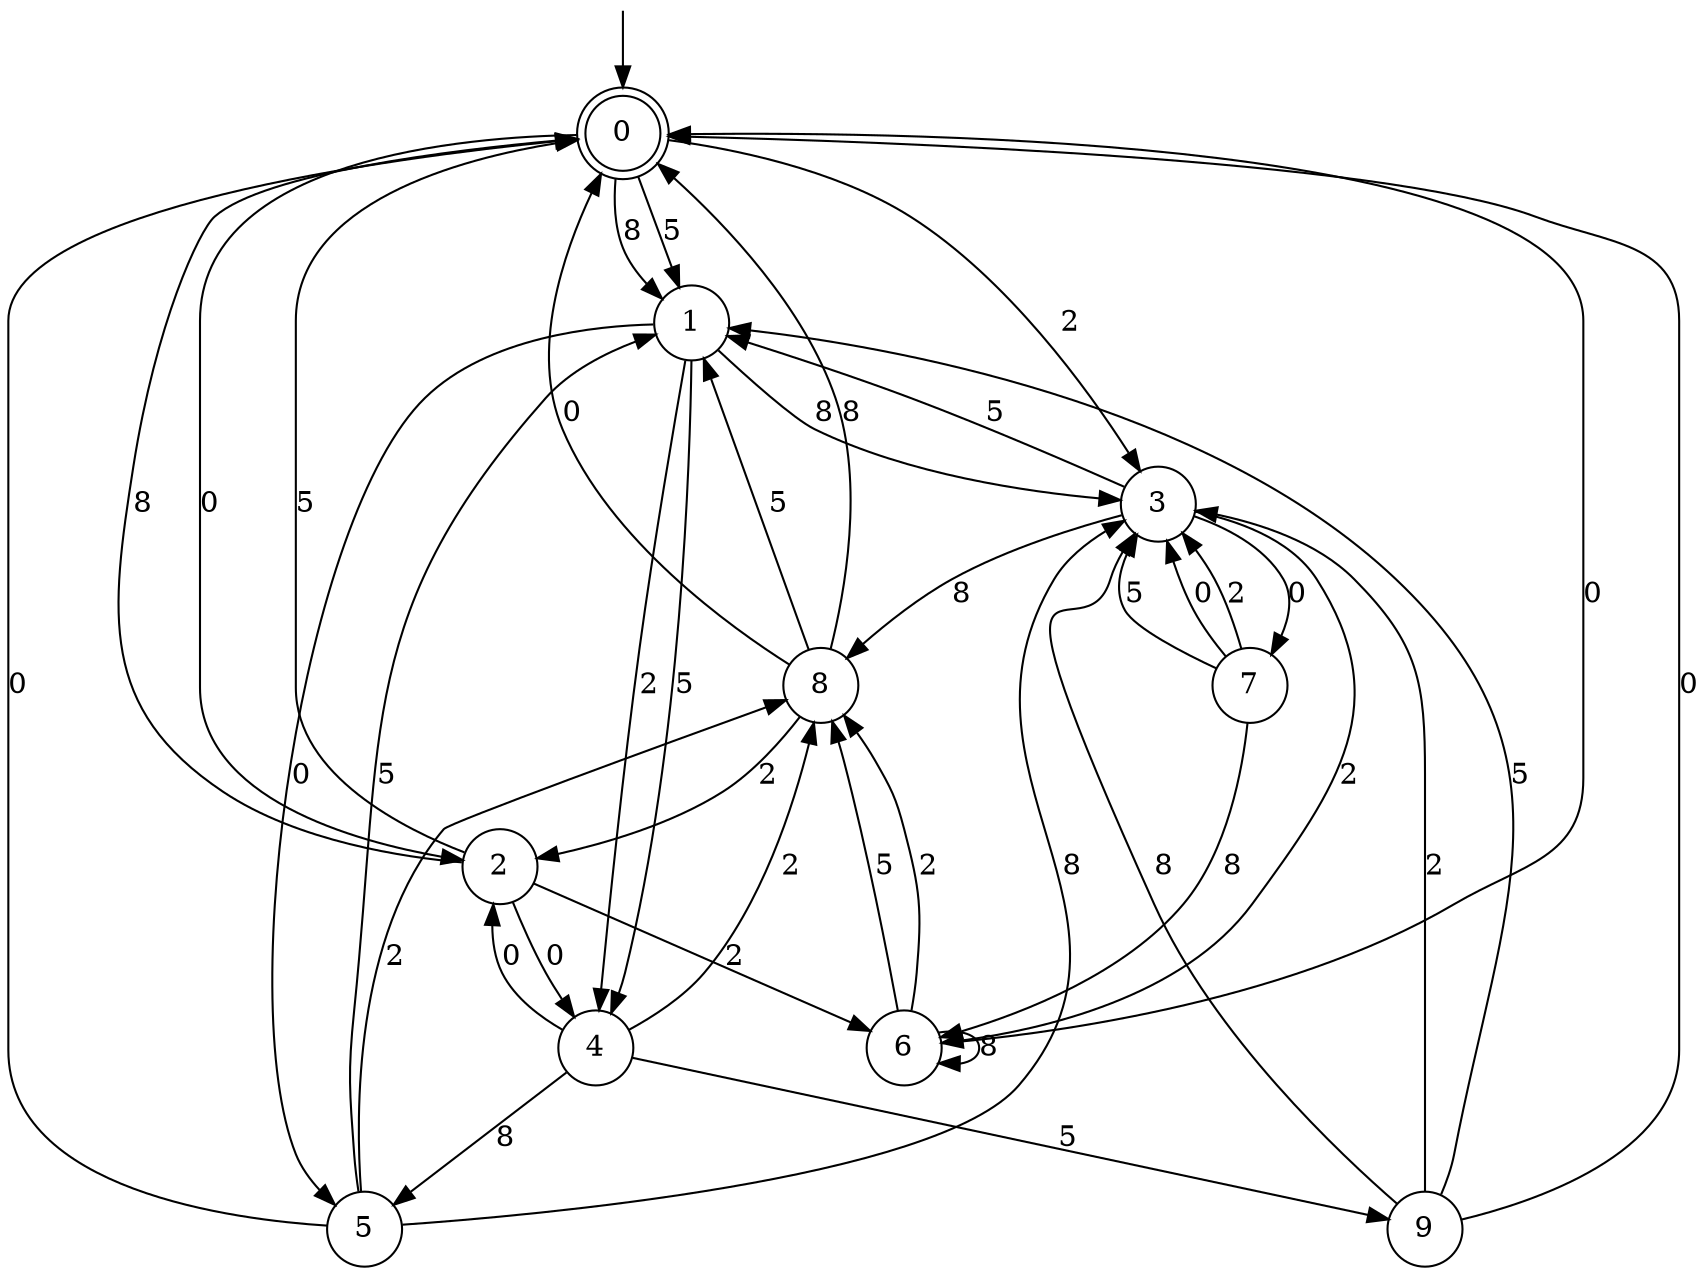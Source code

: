 digraph g {

	s0 [shape="doublecircle" label="0"];
	s1 [shape="circle" label="1"];
	s2 [shape="circle" label="2"];
	s3 [shape="circle" label="3"];
	s4 [shape="circle" label="4"];
	s5 [shape="circle" label="5"];
	s6 [shape="circle" label="6"];
	s7 [shape="circle" label="7"];
	s8 [shape="circle" label="8"];
	s9 [shape="circle" label="9"];
	s0 -> s1 [label="5"];
	s0 -> s2 [label="0"];
	s0 -> s1 [label="8"];
	s0 -> s3 [label="2"];
	s1 -> s4 [label="5"];
	s1 -> s5 [label="0"];
	s1 -> s3 [label="8"];
	s1 -> s4 [label="2"];
	s2 -> s0 [label="5"];
	s2 -> s4 [label="0"];
	s2 -> s0 [label="8"];
	s2 -> s6 [label="2"];
	s3 -> s1 [label="5"];
	s3 -> s7 [label="0"];
	s3 -> s8 [label="8"];
	s3 -> s6 [label="2"];
	s4 -> s9 [label="5"];
	s4 -> s2 [label="0"];
	s4 -> s5 [label="8"];
	s4 -> s8 [label="2"];
	s5 -> s1 [label="5"];
	s5 -> s0 [label="0"];
	s5 -> s3 [label="8"];
	s5 -> s8 [label="2"];
	s6 -> s8 [label="5"];
	s6 -> s0 [label="0"];
	s6 -> s6 [label="8"];
	s6 -> s8 [label="2"];
	s7 -> s3 [label="5"];
	s7 -> s3 [label="0"];
	s7 -> s6 [label="8"];
	s7 -> s3 [label="2"];
	s8 -> s1 [label="5"];
	s8 -> s0 [label="0"];
	s8 -> s0 [label="8"];
	s8 -> s2 [label="2"];
	s9 -> s1 [label="5"];
	s9 -> s0 [label="0"];
	s9 -> s3 [label="8"];
	s9 -> s3 [label="2"];

__start0 [label="" shape="none" width="0" height="0"];
__start0 -> s0;

}
